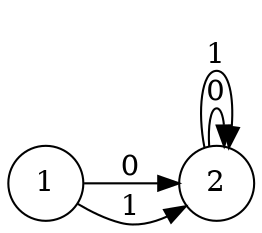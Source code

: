 digraph AFD {
    rankdir=LR;
    node [shape = circle];
    1 [label="1"];
    2 [label="2"];
    1 -> 2 [label="0"];
    1 -> 2 [label="1"];
    2 -> 2 [label="0"];
    2 -> 2 [label="1"];
}
